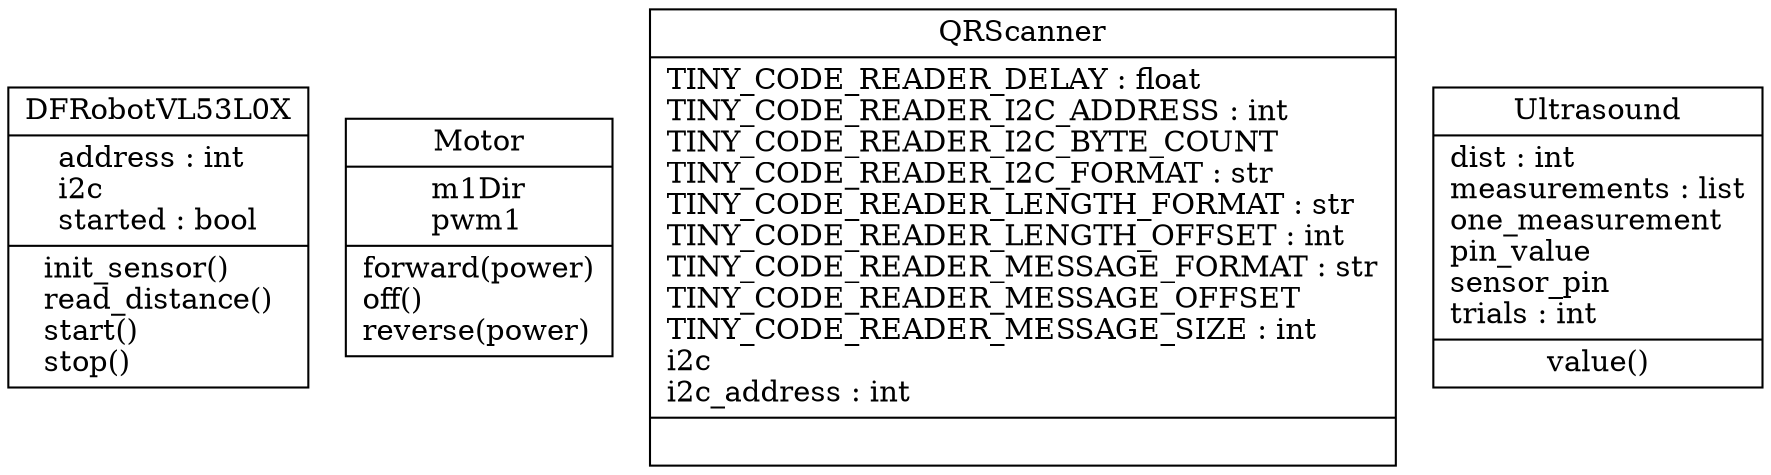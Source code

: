 digraph "classes_MyProject" {
rankdir=BT
charset="utf-8"
"mainv3.DFRobotVL53L0X" [color="black", fontcolor="black", label=<{DFRobotVL53L0X|address : int<br ALIGN="LEFT"/>i2c<br ALIGN="LEFT"/>started : bool<br ALIGN="LEFT"/>|init_sensor()<br ALIGN="LEFT"/>read_distance()<br ALIGN="LEFT"/>start()<br ALIGN="LEFT"/>stop()<br ALIGN="LEFT"/>}>, shape="record", style="solid"];
"mainv3.Motor" [color="black", fontcolor="black", label=<{Motor|m1Dir<br ALIGN="LEFT"/>pwm1<br ALIGN="LEFT"/>|forward(power)<br ALIGN="LEFT"/>off()<br ALIGN="LEFT"/>reverse(power)<br ALIGN="LEFT"/>}>, shape="record", style="solid"];
"mainv3.QRScanner" [color="black", fontcolor="black", label=<{QRScanner|TINY_CODE_READER_DELAY : float<br ALIGN="LEFT"/>TINY_CODE_READER_I2C_ADDRESS : int<br ALIGN="LEFT"/>TINY_CODE_READER_I2C_BYTE_COUNT<br ALIGN="LEFT"/>TINY_CODE_READER_I2C_FORMAT : str<br ALIGN="LEFT"/>TINY_CODE_READER_LENGTH_FORMAT : str<br ALIGN="LEFT"/>TINY_CODE_READER_LENGTH_OFFSET : int<br ALIGN="LEFT"/>TINY_CODE_READER_MESSAGE_FORMAT : str<br ALIGN="LEFT"/>TINY_CODE_READER_MESSAGE_OFFSET<br ALIGN="LEFT"/>TINY_CODE_READER_MESSAGE_SIZE : int<br ALIGN="LEFT"/>i2c<br ALIGN="LEFT"/>i2c_address : int<br ALIGN="LEFT"/>|}>, shape="record", style="solid"];
"mainv3.Ultrasound" [color="black", fontcolor="black", label=<{Ultrasound|dist : int<br ALIGN="LEFT"/>measurements : list<br ALIGN="LEFT"/>one_measurement<br ALIGN="LEFT"/>pin_value<br ALIGN="LEFT"/>sensor_pin<br ALIGN="LEFT"/>trials : int<br ALIGN="LEFT"/>|value()<br ALIGN="LEFT"/>}>, shape="record", style="solid"];
}
